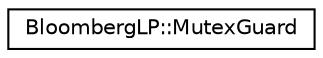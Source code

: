 digraph "Graphical Class Hierarchy"
{
  edge [fontname="Helvetica",fontsize="10",labelfontname="Helvetica",labelfontsize="10"];
  node [fontname="Helvetica",fontsize="10",shape=record];
  rankdir="LR";
  Node1 [label="BloombergLP::MutexGuard",height=0.2,width=0.4,color="black", fillcolor="white", style="filled",URL="$class_bloomberg_l_p_1_1_mutex_guard.html"];
}
